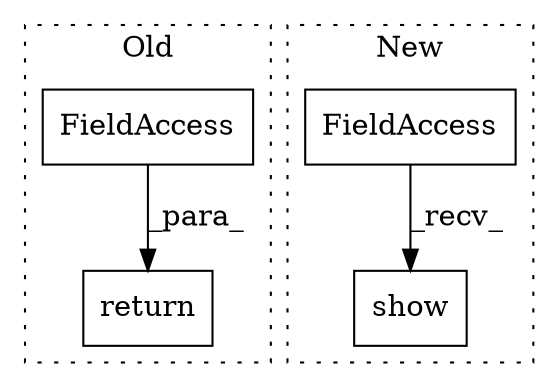 digraph G {
subgraph cluster0 {
1 [label="return" a="41" s="4604" l="7" shape="box"];
4 [label="FieldAccess" a="22" s="4611" l="7" shape="box"];
label = "Old";
style="dotted";
}
subgraph cluster1 {
2 [label="show" a="32" s="4632" l="6" shape="box"];
3 [label="FieldAccess" a="22" s="4614" l="10" shape="box"];
label = "New";
style="dotted";
}
3 -> 2 [label="_recv_"];
4 -> 1 [label="_para_"];
}